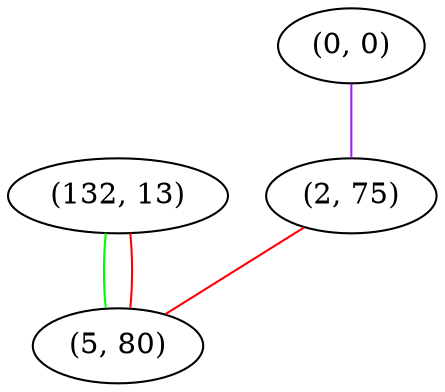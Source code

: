 graph "" {
"(132, 13)";
"(0, 0)";
"(2, 75)";
"(5, 80)";
"(132, 13)" -- "(5, 80)"  [color=green, key=0, weight=2];
"(132, 13)" -- "(5, 80)"  [color=red, key=1, weight=1];
"(0, 0)" -- "(2, 75)"  [color=purple, key=0, weight=4];
"(2, 75)" -- "(5, 80)"  [color=red, key=0, weight=1];
}
